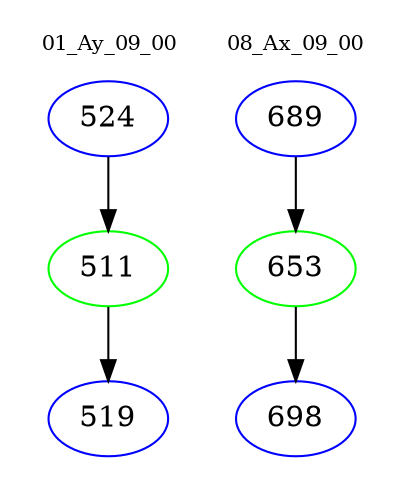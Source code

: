 digraph{
subgraph cluster_0 {
color = white
label = "01_Ay_09_00";
fontsize=10;
T0_524 [label="524", color="blue"]
T0_524 -> T0_511 [color="black"]
T0_511 [label="511", color="green"]
T0_511 -> T0_519 [color="black"]
T0_519 [label="519", color="blue"]
}
subgraph cluster_1 {
color = white
label = "08_Ax_09_00";
fontsize=10;
T1_689 [label="689", color="blue"]
T1_689 -> T1_653 [color="black"]
T1_653 [label="653", color="green"]
T1_653 -> T1_698 [color="black"]
T1_698 [label="698", color="blue"]
}
}
